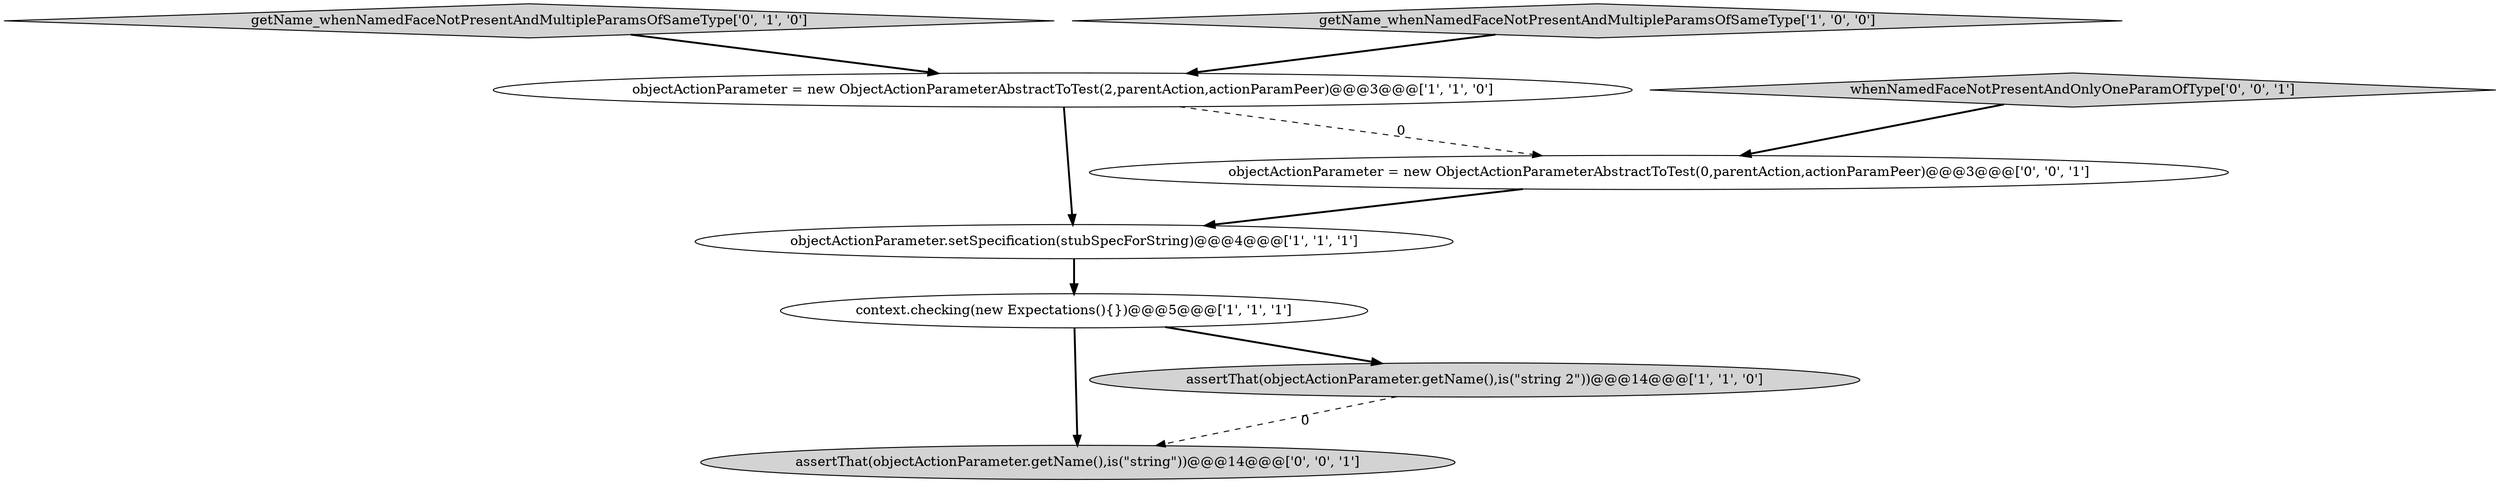 digraph {
5 [style = filled, label = "getName_whenNamedFaceNotPresentAndMultipleParamsOfSameType['0', '1', '0']", fillcolor = lightgray, shape = diamond image = "AAA0AAABBB2BBB"];
7 [style = filled, label = "assertThat(objectActionParameter.getName(),is(\"string\"))@@@14@@@['0', '0', '1']", fillcolor = lightgray, shape = ellipse image = "AAA0AAABBB3BBB"];
4 [style = filled, label = "context.checking(new Expectations(){})@@@5@@@['1', '1', '1']", fillcolor = white, shape = ellipse image = "AAA0AAABBB1BBB"];
1 [style = filled, label = "getName_whenNamedFaceNotPresentAndMultipleParamsOfSameType['1', '0', '0']", fillcolor = lightgray, shape = diamond image = "AAA0AAABBB1BBB"];
6 [style = filled, label = "whenNamedFaceNotPresentAndOnlyOneParamOfType['0', '0', '1']", fillcolor = lightgray, shape = diamond image = "AAA0AAABBB3BBB"];
2 [style = filled, label = "objectActionParameter.setSpecification(stubSpecForString)@@@4@@@['1', '1', '1']", fillcolor = white, shape = ellipse image = "AAA0AAABBB1BBB"];
3 [style = filled, label = "assertThat(objectActionParameter.getName(),is(\"string 2\"))@@@14@@@['1', '1', '0']", fillcolor = lightgray, shape = ellipse image = "AAA0AAABBB1BBB"];
0 [style = filled, label = "objectActionParameter = new ObjectActionParameterAbstractToTest(2,parentAction,actionParamPeer)@@@3@@@['1', '1', '0']", fillcolor = white, shape = ellipse image = "AAA0AAABBB1BBB"];
8 [style = filled, label = "objectActionParameter = new ObjectActionParameterAbstractToTest(0,parentAction,actionParamPeer)@@@3@@@['0', '0', '1']", fillcolor = white, shape = ellipse image = "AAA0AAABBB3BBB"];
5->0 [style = bold, label=""];
8->2 [style = bold, label=""];
0->2 [style = bold, label=""];
4->7 [style = bold, label=""];
2->4 [style = bold, label=""];
4->3 [style = bold, label=""];
6->8 [style = bold, label=""];
0->8 [style = dashed, label="0"];
3->7 [style = dashed, label="0"];
1->0 [style = bold, label=""];
}
